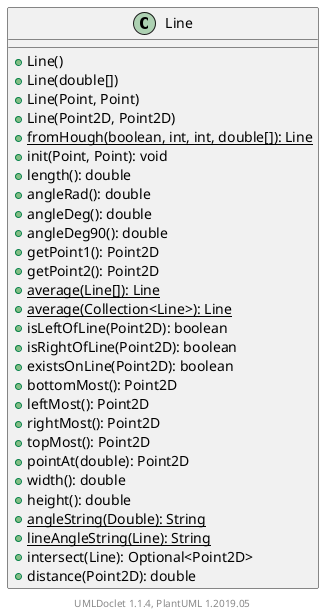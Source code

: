 @startuml

    class Line [[Line.html]] {
        +Line()
        +Line(double[])
        +Line(Point, Point)
        +Line(Point2D, Point2D)
        {static} +fromHough(boolean, int, int, double[]): Line
        +init(Point, Point): void
        +length(): double
        +angleRad(): double
        +angleDeg(): double
        +angleDeg90(): double
        +getPoint1(): Point2D
        +getPoint2(): Point2D
        {static} +average(Line[]): Line
        {static} +average(Collection<Line>): Line
        +isLeftOfLine(Point2D): boolean
        +isRightOfLine(Point2D): boolean
        +existsOnLine(Point2D): boolean
        +bottomMost(): Point2D
        +leftMost(): Point2D
        +rightMost(): Point2D
        +topMost(): Point2D
        +pointAt(double): Point2D
        +width(): double
        +height(): double
        {static} +angleString(Double): String
        {static} +lineAngleString(Line): String
        +intersect(Line): Optional<Point2D>
        +distance(Point2D): double
    }


    center footer UMLDoclet 1.1.4, PlantUML 1.2019.05
@enduml
